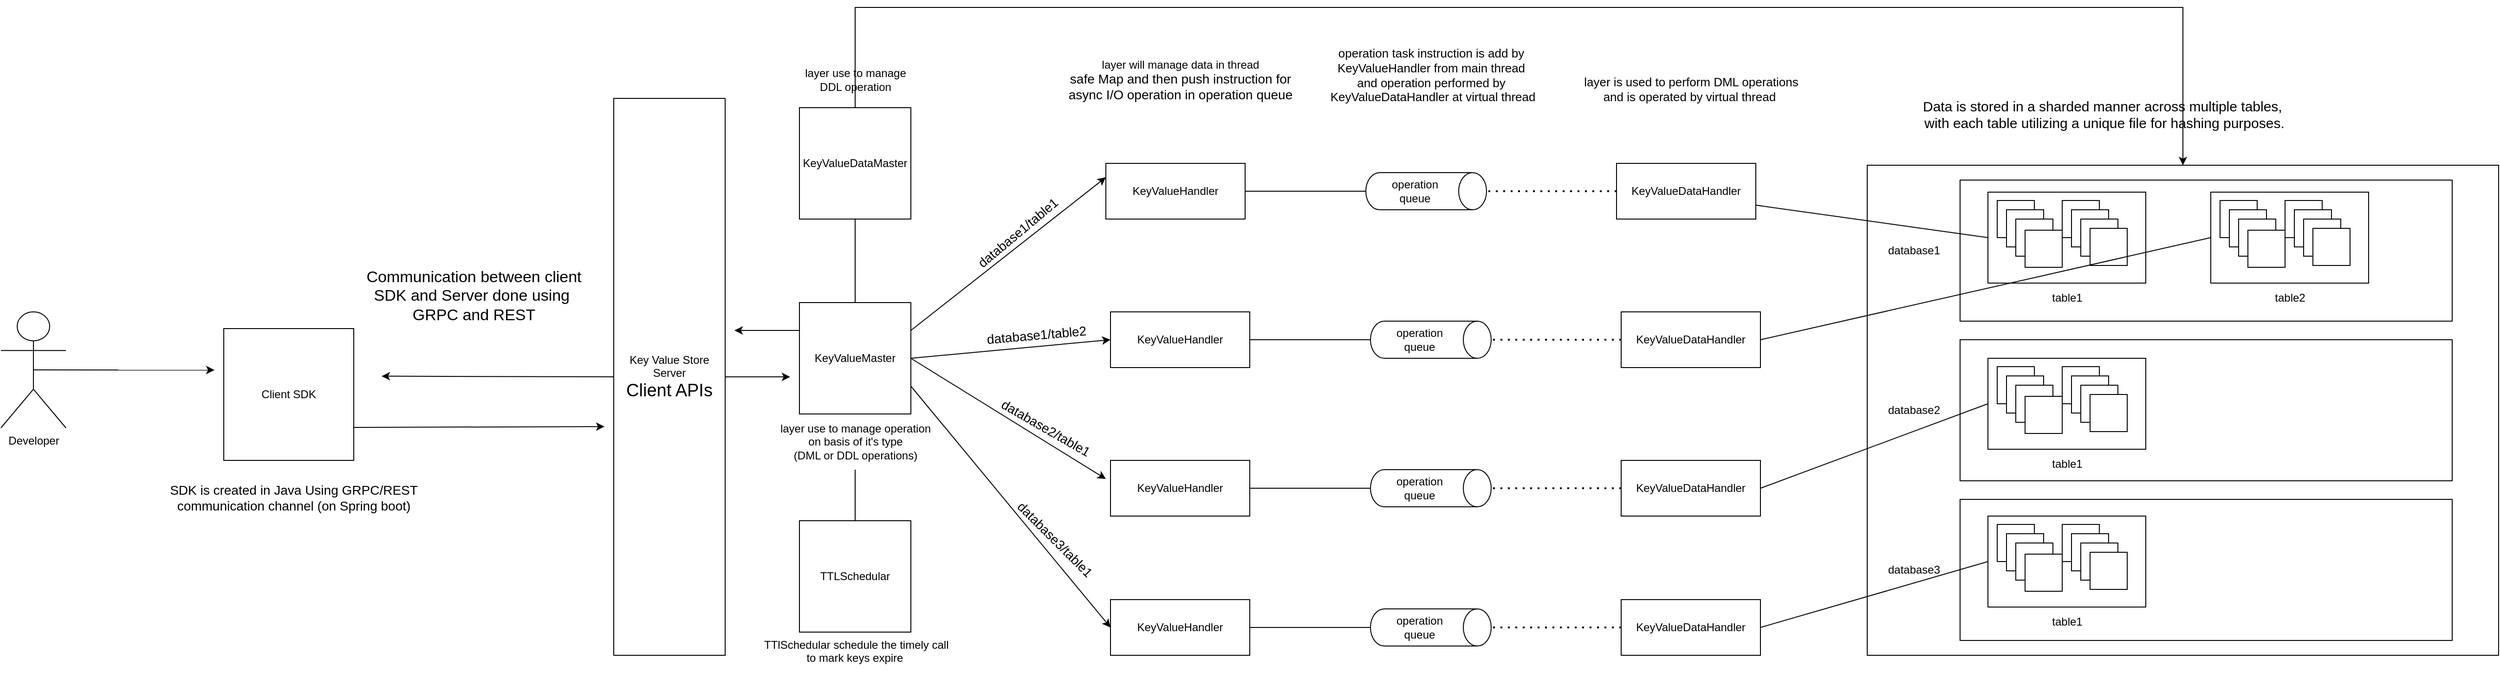 <mxfile version="24.2.1" type="github">
  <diagram name="Page-1" id="otC6UkrBuinHcEKVRlpe">
    <mxGraphModel dx="4115" dy="2175" grid="1" gridSize="10" guides="1" tooltips="1" connect="1" arrows="0" fold="1" page="1" pageScale="1" pageWidth="1100" pageHeight="850" math="0" shadow="0">
      <root>
        <mxCell id="0" />
        <mxCell id="1" parent="0" />
        <mxCell id="kfZi4z5E8rtIzfBgZ30n-23" style="edgeStyle=none;rounded=0;orthogonalLoop=1;jettySize=auto;html=1;exitX=0.5;exitY=0;exitDx=0;exitDy=0;" parent="1" source="kfZi4z5E8rtIzfBgZ30n-21" edge="1">
          <mxGeometry relative="1" as="geometry">
            <mxPoint x="890" y="458" as="targetPoint" />
          </mxGeometry>
        </mxCell>
        <mxCell id="I3hXLlyxJEl5_7HpE7tm-29" style="edgeStyle=none;rounded=0;orthogonalLoop=1;jettySize=auto;html=1;exitX=0.5;exitY=1;exitDx=0;exitDy=0;" parent="1" source="kfZi4z5E8rtIzfBgZ30n-21" edge="1">
          <mxGeometry relative="1" as="geometry">
            <mxPoint x="450" y="457.286" as="targetPoint" />
          </mxGeometry>
        </mxCell>
        <mxCell id="kfZi4z5E8rtIzfBgZ30n-21" value="Key Value Store Server&lt;div style=&quot;font-size: 19px;&quot;&gt;Client APIs&lt;/div&gt;" style="rounded=0;whiteSpace=wrap;html=1;direction=south;" parent="1" vertex="1">
          <mxGeometry x="700" y="158" width="120" height="600" as="geometry" />
        </mxCell>
        <mxCell id="kfZi4z5E8rtIzfBgZ30n-24" style="edgeStyle=none;rounded=0;orthogonalLoop=1;jettySize=auto;html=1;exitX=0;exitY=0.25;exitDx=0;exitDy=0;" parent="1" source="kfZi4z5E8rtIzfBgZ30n-22" edge="1">
          <mxGeometry relative="1" as="geometry">
            <mxPoint x="830" y="408" as="targetPoint" />
          </mxGeometry>
        </mxCell>
        <mxCell id="I3hXLlyxJEl5_7HpE7tm-16" style="edgeStyle=none;rounded=0;orthogonalLoop=1;jettySize=auto;html=1;exitX=1;exitY=0.25;exitDx=0;exitDy=0;entryX=0;entryY=0.25;entryDx=0;entryDy=0;" parent="1" source="kfZi4z5E8rtIzfBgZ30n-22" target="kfZi4z5E8rtIzfBgZ30n-33" edge="1">
          <mxGeometry relative="1" as="geometry">
            <mxPoint x="1230" y="258" as="targetPoint" />
          </mxGeometry>
        </mxCell>
        <mxCell id="I3hXLlyxJEl5_7HpE7tm-17" style="edgeStyle=none;rounded=0;orthogonalLoop=1;jettySize=auto;html=1;exitX=1;exitY=0.5;exitDx=0;exitDy=0;entryX=0;entryY=0.5;entryDx=0;entryDy=0;" parent="1" source="kfZi4z5E8rtIzfBgZ30n-22" target="I3hXLlyxJEl5_7HpE7tm-11" edge="1">
          <mxGeometry relative="1" as="geometry" />
        </mxCell>
        <mxCell id="I3hXLlyxJEl5_7HpE7tm-19" style="edgeStyle=none;rounded=0;orthogonalLoop=1;jettySize=auto;html=1;exitX=1;exitY=0.75;exitDx=0;exitDy=0;entryX=0;entryY=0.5;entryDx=0;entryDy=0;" parent="1" source="kfZi4z5E8rtIzfBgZ30n-22" target="I3hXLlyxJEl5_7HpE7tm-1" edge="1">
          <mxGeometry relative="1" as="geometry" />
        </mxCell>
        <mxCell id="kfZi4z5E8rtIzfBgZ30n-22" value="KeyValueMaster" style="whiteSpace=wrap;html=1;aspect=fixed;" parent="1" vertex="1">
          <mxGeometry x="900" y="378" width="120" height="120" as="geometry" />
        </mxCell>
        <mxCell id="I3hXLlyxJEl5_7HpE7tm-107" style="edgeStyle=orthogonalEdgeStyle;rounded=0;orthogonalLoop=1;jettySize=auto;html=1;exitX=0.5;exitY=0;exitDx=0;exitDy=0;entryX=0.5;entryY=0;entryDx=0;entryDy=0;elbow=vertical;" parent="1" source="kfZi4z5E8rtIzfBgZ30n-26" target="I3hXLlyxJEl5_7HpE7tm-39" edge="1">
          <mxGeometry relative="1" as="geometry">
            <Array as="points">
              <mxPoint x="960" y="60" />
              <mxPoint x="2390" y="60" />
            </Array>
          </mxGeometry>
        </mxCell>
        <mxCell id="kfZi4z5E8rtIzfBgZ30n-26" value="KeyValueDataMaster" style="whiteSpace=wrap;html=1;aspect=fixed;" parent="1" vertex="1">
          <mxGeometry x="900" y="168" width="120" height="120" as="geometry" />
        </mxCell>
        <mxCell id="kfZi4z5E8rtIzfBgZ30n-31" value="" style="endArrow=none;html=1;rounded=0;exitX=0.5;exitY=0;exitDx=0;exitDy=0;entryX=0.5;entryY=1;entryDx=0;entryDy=0;" parent="1" source="kfZi4z5E8rtIzfBgZ30n-22" target="kfZi4z5E8rtIzfBgZ30n-26" edge="1">
          <mxGeometry width="50" height="50" relative="1" as="geometry">
            <mxPoint x="1020" y="438" as="sourcePoint" />
            <mxPoint x="1070" y="388" as="targetPoint" />
          </mxGeometry>
        </mxCell>
        <mxCell id="kfZi4z5E8rtIzfBgZ30n-32" value="layer use to manage&lt;div&gt;DDL operation&lt;/div&gt;" style="text;html=1;align=center;verticalAlign=middle;resizable=0;points=[];autosize=1;strokeColor=none;fillColor=none;" parent="1" vertex="1">
          <mxGeometry x="895" y="118" width="130" height="40" as="geometry" />
        </mxCell>
        <mxCell id="kfZi4z5E8rtIzfBgZ30n-33" value="KeyValueHandler" style="rounded=0;whiteSpace=wrap;html=1;" parent="1" vertex="1">
          <mxGeometry x="1230" y="228" width="150" height="60" as="geometry" />
        </mxCell>
        <mxCell id="kfZi4z5E8rtIzfBgZ30n-34" value="KeyValueDataHandler" style="rounded=0;whiteSpace=wrap;html=1;" parent="1" vertex="1">
          <mxGeometry x="1780" y="228" width="150" height="60" as="geometry" />
        </mxCell>
        <mxCell id="kfZi4z5E8rtIzfBgZ30n-36" value="operation&lt;div&gt;queue&lt;/div&gt;" style="shape=cylinder3;whiteSpace=wrap;html=1;boundedLbl=1;backgroundOutline=1;size=15;direction=south;" parent="1" vertex="1">
          <mxGeometry x="1510" y="238" width="130" height="40" as="geometry" />
        </mxCell>
        <mxCell id="kfZi4z5E8rtIzfBgZ30n-39" value="" style="endArrow=none;dashed=1;html=1;dashPattern=1 3;strokeWidth=2;rounded=0;entryX=0.5;entryY=0;entryDx=0;entryDy=0;entryPerimeter=0;exitX=0;exitY=0.5;exitDx=0;exitDy=0;" parent="1" source="kfZi4z5E8rtIzfBgZ30n-34" target="kfZi4z5E8rtIzfBgZ30n-36" edge="1">
          <mxGeometry width="50" height="50" relative="1" as="geometry">
            <mxPoint x="1290" y="488" as="sourcePoint" />
            <mxPoint x="1340" y="438" as="targetPoint" />
          </mxGeometry>
        </mxCell>
        <mxCell id="kfZi4z5E8rtIzfBgZ30n-40" value="layer will manage data in thread&lt;div style=&quot;font-size: 14px;&quot;&gt;&lt;font style=&quot;font-size: 14px;&quot;&gt;safe Map and then push instruction for&lt;/font&gt;&lt;/div&gt;&lt;div style=&quot;font-size: 14px;&quot;&gt;async I/O operation in operation queue&lt;/div&gt;" style="text;html=1;align=center;verticalAlign=middle;resizable=0;points=[];autosize=1;strokeColor=none;fillColor=none;" parent="1" vertex="1">
          <mxGeometry x="1180" y="108" width="260" height="60" as="geometry" />
        </mxCell>
        <mxCell id="kfZi4z5E8rtIzfBgZ30n-41" value="&lt;font style=&quot;font-size: 13px;&quot;&gt;operation task instruction is add by&lt;/font&gt;&lt;div style=&quot;font-size: 13px;&quot;&gt;&lt;font style=&quot;font-size: 13px;&quot;&gt;KeyValueHandler from main thread&lt;/font&gt;&lt;/div&gt;&lt;div style=&quot;font-size: 13px;&quot;&gt;&lt;font style=&quot;font-size: 13px;&quot;&gt;and operation performed by&lt;/font&gt;&lt;/div&gt;&lt;div style=&quot;font-size: 13px;&quot;&gt;&lt;font style=&quot;font-size: 13px;&quot;&gt;&amp;nbsp;KeyValueDataHandler at virtual thread&lt;/font&gt;&lt;/div&gt;" style="text;html=1;align=center;verticalAlign=middle;resizable=0;points=[];autosize=1;strokeColor=none;fillColor=none;" parent="1" vertex="1">
          <mxGeometry x="1455" y="93" width="250" height="80" as="geometry" />
        </mxCell>
        <mxCell id="I3hXLlyxJEl5_7HpE7tm-1" value="KeyValueHandler" style="rounded=0;whiteSpace=wrap;html=1;" parent="1" vertex="1">
          <mxGeometry x="1235" y="698" width="150" height="60" as="geometry" />
        </mxCell>
        <mxCell id="I3hXLlyxJEl5_7HpE7tm-2" value="KeyValueDataHandler" style="rounded=0;whiteSpace=wrap;html=1;" parent="1" vertex="1">
          <mxGeometry x="1785" y="698" width="150" height="60" as="geometry" />
        </mxCell>
        <mxCell id="I3hXLlyxJEl5_7HpE7tm-3" value="operation&lt;div&gt;queue&lt;/div&gt;" style="shape=cylinder3;whiteSpace=wrap;html=1;boundedLbl=1;backgroundOutline=1;size=15;direction=south;" parent="1" vertex="1">
          <mxGeometry x="1515" y="708" width="130" height="40" as="geometry" />
        </mxCell>
        <mxCell id="I3hXLlyxJEl5_7HpE7tm-5" value="" style="endArrow=none;dashed=1;html=1;dashPattern=1 3;strokeWidth=2;rounded=0;entryX=0.5;entryY=0;entryDx=0;entryDy=0;entryPerimeter=0;exitX=0;exitY=0.5;exitDx=0;exitDy=0;" parent="1" source="I3hXLlyxJEl5_7HpE7tm-2" target="I3hXLlyxJEl5_7HpE7tm-3" edge="1">
          <mxGeometry width="50" height="50" relative="1" as="geometry">
            <mxPoint x="1295" y="958" as="sourcePoint" />
            <mxPoint x="1345" y="908" as="targetPoint" />
          </mxGeometry>
        </mxCell>
        <mxCell id="I3hXLlyxJEl5_7HpE7tm-6" value="KeyValueHandler" style="rounded=0;whiteSpace=wrap;html=1;" parent="1" vertex="1">
          <mxGeometry x="1235" y="548" width="150" height="60" as="geometry" />
        </mxCell>
        <mxCell id="I3hXLlyxJEl5_7HpE7tm-7" value="KeyValueDataHandler" style="rounded=0;whiteSpace=wrap;html=1;" parent="1" vertex="1">
          <mxGeometry x="1785" y="548" width="150" height="60" as="geometry" />
        </mxCell>
        <mxCell id="I3hXLlyxJEl5_7HpE7tm-8" value="operation&lt;div&gt;queue&lt;/div&gt;" style="shape=cylinder3;whiteSpace=wrap;html=1;boundedLbl=1;backgroundOutline=1;size=15;direction=south;" parent="1" vertex="1">
          <mxGeometry x="1515" y="558" width="130" height="40" as="geometry" />
        </mxCell>
        <mxCell id="I3hXLlyxJEl5_7HpE7tm-10" value="" style="endArrow=none;dashed=1;html=1;dashPattern=1 3;strokeWidth=2;rounded=0;entryX=0.5;entryY=0;entryDx=0;entryDy=0;entryPerimeter=0;exitX=0;exitY=0.5;exitDx=0;exitDy=0;" parent="1" source="I3hXLlyxJEl5_7HpE7tm-7" target="I3hXLlyxJEl5_7HpE7tm-8" edge="1">
          <mxGeometry width="50" height="50" relative="1" as="geometry">
            <mxPoint x="1295" y="808" as="sourcePoint" />
            <mxPoint x="1345" y="758" as="targetPoint" />
          </mxGeometry>
        </mxCell>
        <mxCell id="I3hXLlyxJEl5_7HpE7tm-11" value="KeyValueHandler" style="rounded=0;whiteSpace=wrap;html=1;" parent="1" vertex="1">
          <mxGeometry x="1235" y="388" width="150" height="60" as="geometry" />
        </mxCell>
        <mxCell id="I3hXLlyxJEl5_7HpE7tm-12" value="KeyValueDataHandler" style="rounded=0;whiteSpace=wrap;html=1;" parent="1" vertex="1">
          <mxGeometry x="1785" y="388" width="150" height="60" as="geometry" />
        </mxCell>
        <mxCell id="I3hXLlyxJEl5_7HpE7tm-13" value="operation&lt;div&gt;queue&lt;/div&gt;" style="shape=cylinder3;whiteSpace=wrap;html=1;boundedLbl=1;backgroundOutline=1;size=15;direction=south;" parent="1" vertex="1">
          <mxGeometry x="1515" y="398" width="130" height="40" as="geometry" />
        </mxCell>
        <mxCell id="I3hXLlyxJEl5_7HpE7tm-15" value="" style="endArrow=none;dashed=1;html=1;dashPattern=1 3;strokeWidth=2;rounded=0;entryX=0.5;entryY=0;entryDx=0;entryDy=0;entryPerimeter=0;exitX=0;exitY=0.5;exitDx=0;exitDy=0;" parent="1" source="I3hXLlyxJEl5_7HpE7tm-12" target="I3hXLlyxJEl5_7HpE7tm-13" edge="1">
          <mxGeometry width="50" height="50" relative="1" as="geometry">
            <mxPoint x="1295" y="648" as="sourcePoint" />
            <mxPoint x="1345" y="598" as="targetPoint" />
          </mxGeometry>
        </mxCell>
        <mxCell id="I3hXLlyxJEl5_7HpE7tm-20" value="database1/table1" style="text;html=1;align=center;verticalAlign=middle;resizable=0;points=[];autosize=1;strokeColor=none;fillColor=none;spacing=3;fontSize=14;rotation=-40;" parent="1" vertex="1">
          <mxGeometry x="1070" y="288" width="130" height="30" as="geometry" />
        </mxCell>
        <mxCell id="I3hXLlyxJEl5_7HpE7tm-21" value="&lt;font style=&quot;font-size: 14px;&quot;&gt;database1/table2&lt;/font&gt;" style="text;html=1;align=center;verticalAlign=middle;resizable=0;points=[];autosize=1;strokeColor=none;fillColor=none;rotation=-5;" parent="1" vertex="1">
          <mxGeometry x="1090" y="398" width="130" height="30" as="geometry" />
        </mxCell>
        <mxCell id="I3hXLlyxJEl5_7HpE7tm-23" value="" style="edgeStyle=none;rounded=0;orthogonalLoop=1;jettySize=auto;html=1;exitX=1;exitY=0.5;exitDx=0;exitDy=0;" parent="1" source="kfZi4z5E8rtIzfBgZ30n-22" edge="1">
          <mxGeometry relative="1" as="geometry">
            <mxPoint x="1020" y="438" as="sourcePoint" />
            <mxPoint x="1230" y="568" as="targetPoint" />
          </mxGeometry>
        </mxCell>
        <mxCell id="I3hXLlyxJEl5_7HpE7tm-22" value="&lt;font style=&quot;font-size: 14px;&quot;&gt;database2/table1&lt;/font&gt;" style="text;html=1;align=center;verticalAlign=middle;resizable=0;points=[];autosize=1;strokeColor=none;fillColor=none;rotation=30;" parent="1" vertex="1">
          <mxGeometry x="1100" y="498" width="130" height="30" as="geometry" />
        </mxCell>
        <mxCell id="I3hXLlyxJEl5_7HpE7tm-24" value="&lt;font style=&quot;font-size: 14px;&quot;&gt;database3/table1&lt;/font&gt;" style="text;html=1;align=center;verticalAlign=middle;resizable=0;points=[];autosize=1;strokeColor=none;fillColor=none;rotation=45;" parent="1" vertex="1">
          <mxGeometry x="1110" y="618" width="130" height="30" as="geometry" />
        </mxCell>
        <mxCell id="I3hXLlyxJEl5_7HpE7tm-31" style="edgeStyle=none;rounded=0;orthogonalLoop=1;jettySize=auto;html=1;exitX=1;exitY=0.75;exitDx=0;exitDy=0;" parent="1" source="I3hXLlyxJEl5_7HpE7tm-26" edge="1">
          <mxGeometry relative="1" as="geometry">
            <mxPoint x="690" y="511.571" as="targetPoint" />
          </mxGeometry>
        </mxCell>
        <mxCell id="I3hXLlyxJEl5_7HpE7tm-26" value="Client SDK" style="rounded=0;whiteSpace=wrap;html=1;" parent="1" vertex="1">
          <mxGeometry x="280" y="406" width="140" height="142" as="geometry" />
        </mxCell>
        <mxCell id="I3hXLlyxJEl5_7HpE7tm-36" style="edgeStyle=none;rounded=0;orthogonalLoop=1;jettySize=auto;html=1;exitX=0.5;exitY=0.5;exitDx=0;exitDy=0;exitPerimeter=0;" parent="1" source="I3hXLlyxJEl5_7HpE7tm-27" edge="1">
          <mxGeometry relative="1" as="geometry">
            <mxPoint x="270" y="450.632" as="targetPoint" />
          </mxGeometry>
        </mxCell>
        <mxCell id="I3hXLlyxJEl5_7HpE7tm-27" value="Developer" style="shape=umlActor;verticalLabelPosition=bottom;verticalAlign=top;html=1;outlineConnect=0;" parent="1" vertex="1">
          <mxGeometry x="40" y="388" width="70" height="125" as="geometry" />
        </mxCell>
        <mxCell id="I3hXLlyxJEl5_7HpE7tm-35" value="&lt;font style=&quot;font-size: 17px;&quot;&gt;Communication between client&lt;br&gt;SDK and Server done using&amp;nbsp;&lt;/font&gt;&lt;div style=&quot;font-size: 17px;&quot;&gt;&lt;font style=&quot;font-size: 17px;&quot;&gt;GRPC and REST&lt;/font&gt;&lt;/div&gt;" style="text;html=1;align=center;verticalAlign=middle;resizable=0;points=[];autosize=1;strokeColor=none;fillColor=none;" parent="1" vertex="1">
          <mxGeometry x="419" y="336" width="260" height="70" as="geometry" />
        </mxCell>
        <mxCell id="I3hXLlyxJEl5_7HpE7tm-37" value="SDK is created in Java Using GRPC/REST&lt;div style=&quot;font-size: 14px;&quot;&gt;communication channel (on Spring boot)&lt;/div&gt;" style="text;html=1;align=center;verticalAlign=middle;resizable=0;points=[];autosize=1;strokeColor=none;fillColor=none;fontSize=14;" parent="1" vertex="1">
          <mxGeometry x="210" y="563" width="290" height="50" as="geometry" />
        </mxCell>
        <mxCell id="I3hXLlyxJEl5_7HpE7tm-38" value="layer is used to perform DML operations&lt;div style=&quot;font-size: 13px;&quot;&gt;and is operated by virtual thread&amp;nbsp;&lt;/div&gt;" style="text;html=1;align=center;verticalAlign=middle;resizable=0;points=[];autosize=1;strokeColor=none;fillColor=none;fontSize=13;" parent="1" vertex="1">
          <mxGeometry x="1735" y="128" width="250" height="40" as="geometry" />
        </mxCell>
        <mxCell id="I3hXLlyxJEl5_7HpE7tm-39" value="" style="rounded=0;whiteSpace=wrap;html=1;" parent="1" vertex="1">
          <mxGeometry x="2050" y="230" width="680" height="528" as="geometry" />
        </mxCell>
        <mxCell id="I3hXLlyxJEl5_7HpE7tm-43" value="" style="rounded=0;whiteSpace=wrap;html=1;" parent="1" vertex="1">
          <mxGeometry x="2150" y="246" width="530" height="152" as="geometry" />
        </mxCell>
        <mxCell id="I3hXLlyxJEl5_7HpE7tm-44" value="" style="rounded=0;whiteSpace=wrap;html=1;" parent="1" vertex="1">
          <mxGeometry x="2150" y="590" width="530" height="152" as="geometry" />
        </mxCell>
        <mxCell id="I3hXLlyxJEl5_7HpE7tm-45" value="" style="rounded=0;whiteSpace=wrap;html=1;" parent="1" vertex="1">
          <mxGeometry x="2150" y="418" width="530" height="152" as="geometry" />
        </mxCell>
        <mxCell id="I3hXLlyxJEl5_7HpE7tm-47" value="" style="rounded=0;whiteSpace=wrap;html=1;" parent="1" vertex="1">
          <mxGeometry x="2180" y="259" width="170" height="98" as="geometry" />
        </mxCell>
        <mxCell id="I3hXLlyxJEl5_7HpE7tm-49" value="" style="whiteSpace=wrap;html=1;aspect=fixed;" parent="1" vertex="1">
          <mxGeometry x="2190" y="268" width="40" height="40" as="geometry" />
        </mxCell>
        <mxCell id="I3hXLlyxJEl5_7HpE7tm-50" value="" style="whiteSpace=wrap;html=1;aspect=fixed;" parent="1" vertex="1">
          <mxGeometry x="2200" y="278" width="40" height="40" as="geometry" />
        </mxCell>
        <mxCell id="I3hXLlyxJEl5_7HpE7tm-51" value="" style="whiteSpace=wrap;html=1;aspect=fixed;" parent="1" vertex="1">
          <mxGeometry x="2210" y="288" width="40" height="40" as="geometry" />
        </mxCell>
        <mxCell id="I3hXLlyxJEl5_7HpE7tm-52" value="" style="whiteSpace=wrap;html=1;aspect=fixed;" parent="1" vertex="1">
          <mxGeometry x="2260" y="268" width="40" height="40" as="geometry" />
        </mxCell>
        <mxCell id="I3hXLlyxJEl5_7HpE7tm-53" value="" style="whiteSpace=wrap;html=1;aspect=fixed;" parent="1" vertex="1">
          <mxGeometry x="2220" y="300" width="40" height="40" as="geometry" />
        </mxCell>
        <mxCell id="I3hXLlyxJEl5_7HpE7tm-54" value="" style="whiteSpace=wrap;html=1;aspect=fixed;" parent="1" vertex="1">
          <mxGeometry x="2270" y="278" width="40" height="40" as="geometry" />
        </mxCell>
        <mxCell id="I3hXLlyxJEl5_7HpE7tm-55" value="" style="whiteSpace=wrap;html=1;aspect=fixed;" parent="1" vertex="1">
          <mxGeometry x="2280" y="288" width="40" height="40" as="geometry" />
        </mxCell>
        <mxCell id="I3hXLlyxJEl5_7HpE7tm-56" value="" style="whiteSpace=wrap;html=1;aspect=fixed;" parent="1" vertex="1">
          <mxGeometry x="2290" y="298" width="40" height="40" as="geometry" />
        </mxCell>
        <mxCell id="I3hXLlyxJEl5_7HpE7tm-57" value="database1" style="text;html=1;align=center;verticalAlign=middle;resizable=0;points=[];autosize=1;strokeColor=none;fillColor=none;" parent="1" vertex="1">
          <mxGeometry x="2060" y="307" width="80" height="30" as="geometry" />
        </mxCell>
        <mxCell id="I3hXLlyxJEl5_7HpE7tm-58" value="database2" style="text;html=1;align=center;verticalAlign=middle;resizable=0;points=[];autosize=1;strokeColor=none;fillColor=none;" parent="1" vertex="1">
          <mxGeometry x="2060" y="479" width="80" height="30" as="geometry" />
        </mxCell>
        <mxCell id="I3hXLlyxJEl5_7HpE7tm-59" value="database3" style="text;html=1;align=center;verticalAlign=middle;resizable=0;points=[];autosize=1;strokeColor=none;fillColor=none;" parent="1" vertex="1">
          <mxGeometry x="2060" y="651" width="80" height="30" as="geometry" />
        </mxCell>
        <mxCell id="I3hXLlyxJEl5_7HpE7tm-60" value="table1" style="text;html=1;align=center;verticalAlign=middle;resizable=0;points=[];autosize=1;strokeColor=none;fillColor=none;" parent="1" vertex="1">
          <mxGeometry x="2235" y="358" width="60" height="30" as="geometry" />
        </mxCell>
        <mxCell id="I3hXLlyxJEl5_7HpE7tm-62" value="" style="rounded=0;whiteSpace=wrap;html=1;" parent="1" vertex="1">
          <mxGeometry x="2420" y="259" width="170" height="98" as="geometry" />
        </mxCell>
        <mxCell id="I3hXLlyxJEl5_7HpE7tm-63" value="" style="whiteSpace=wrap;html=1;aspect=fixed;" parent="1" vertex="1">
          <mxGeometry x="2430" y="268" width="40" height="40" as="geometry" />
        </mxCell>
        <mxCell id="I3hXLlyxJEl5_7HpE7tm-64" value="" style="whiteSpace=wrap;html=1;aspect=fixed;" parent="1" vertex="1">
          <mxGeometry x="2440" y="278" width="40" height="40" as="geometry" />
        </mxCell>
        <mxCell id="I3hXLlyxJEl5_7HpE7tm-65" value="" style="whiteSpace=wrap;html=1;aspect=fixed;" parent="1" vertex="1">
          <mxGeometry x="2450" y="288" width="40" height="40" as="geometry" />
        </mxCell>
        <mxCell id="I3hXLlyxJEl5_7HpE7tm-66" value="" style="whiteSpace=wrap;html=1;aspect=fixed;" parent="1" vertex="1">
          <mxGeometry x="2500" y="268" width="40" height="40" as="geometry" />
        </mxCell>
        <mxCell id="I3hXLlyxJEl5_7HpE7tm-67" value="" style="whiteSpace=wrap;html=1;aspect=fixed;" parent="1" vertex="1">
          <mxGeometry x="2460" y="300" width="40" height="40" as="geometry" />
        </mxCell>
        <mxCell id="I3hXLlyxJEl5_7HpE7tm-68" value="" style="whiteSpace=wrap;html=1;aspect=fixed;" parent="1" vertex="1">
          <mxGeometry x="2510" y="278" width="40" height="40" as="geometry" />
        </mxCell>
        <mxCell id="I3hXLlyxJEl5_7HpE7tm-69" value="" style="whiteSpace=wrap;html=1;aspect=fixed;" parent="1" vertex="1">
          <mxGeometry x="2520" y="288" width="40" height="40" as="geometry" />
        </mxCell>
        <mxCell id="I3hXLlyxJEl5_7HpE7tm-70" value="" style="whiteSpace=wrap;html=1;aspect=fixed;" parent="1" vertex="1">
          <mxGeometry x="2530" y="298" width="40" height="40" as="geometry" />
        </mxCell>
        <mxCell id="I3hXLlyxJEl5_7HpE7tm-71" value="table2" style="text;html=1;align=center;verticalAlign=middle;resizable=0;points=[];autosize=1;strokeColor=none;fillColor=none;" parent="1" vertex="1">
          <mxGeometry x="2475" y="358" width="60" height="30" as="geometry" />
        </mxCell>
        <mxCell id="I3hXLlyxJEl5_7HpE7tm-72" value="" style="rounded=0;whiteSpace=wrap;html=1;" parent="1" vertex="1">
          <mxGeometry x="2180" y="438" width="170" height="98" as="geometry" />
        </mxCell>
        <mxCell id="I3hXLlyxJEl5_7HpE7tm-73" value="" style="whiteSpace=wrap;html=1;aspect=fixed;" parent="1" vertex="1">
          <mxGeometry x="2190" y="447" width="40" height="40" as="geometry" />
        </mxCell>
        <mxCell id="I3hXLlyxJEl5_7HpE7tm-74" value="" style="whiteSpace=wrap;html=1;aspect=fixed;" parent="1" vertex="1">
          <mxGeometry x="2200" y="457" width="40" height="40" as="geometry" />
        </mxCell>
        <mxCell id="I3hXLlyxJEl5_7HpE7tm-75" value="" style="whiteSpace=wrap;html=1;aspect=fixed;" parent="1" vertex="1">
          <mxGeometry x="2210" y="467" width="40" height="40" as="geometry" />
        </mxCell>
        <mxCell id="I3hXLlyxJEl5_7HpE7tm-76" value="" style="whiteSpace=wrap;html=1;aspect=fixed;" parent="1" vertex="1">
          <mxGeometry x="2260" y="447" width="40" height="40" as="geometry" />
        </mxCell>
        <mxCell id="I3hXLlyxJEl5_7HpE7tm-77" value="" style="whiteSpace=wrap;html=1;aspect=fixed;" parent="1" vertex="1">
          <mxGeometry x="2220" y="479" width="40" height="40" as="geometry" />
        </mxCell>
        <mxCell id="I3hXLlyxJEl5_7HpE7tm-78" value="" style="whiteSpace=wrap;html=1;aspect=fixed;" parent="1" vertex="1">
          <mxGeometry x="2270" y="457" width="40" height="40" as="geometry" />
        </mxCell>
        <mxCell id="I3hXLlyxJEl5_7HpE7tm-79" value="" style="whiteSpace=wrap;html=1;aspect=fixed;" parent="1" vertex="1">
          <mxGeometry x="2280" y="467" width="40" height="40" as="geometry" />
        </mxCell>
        <mxCell id="I3hXLlyxJEl5_7HpE7tm-80" value="" style="whiteSpace=wrap;html=1;aspect=fixed;" parent="1" vertex="1">
          <mxGeometry x="2290" y="477" width="40" height="40" as="geometry" />
        </mxCell>
        <mxCell id="I3hXLlyxJEl5_7HpE7tm-81" value="table1" style="text;html=1;align=center;verticalAlign=middle;resizable=0;points=[];autosize=1;strokeColor=none;fillColor=none;" parent="1" vertex="1">
          <mxGeometry x="2235" y="537" width="60" height="30" as="geometry" />
        </mxCell>
        <mxCell id="I3hXLlyxJEl5_7HpE7tm-82" value="" style="rounded=0;whiteSpace=wrap;html=1;" parent="1" vertex="1">
          <mxGeometry x="2180" y="608" width="170" height="98" as="geometry" />
        </mxCell>
        <mxCell id="I3hXLlyxJEl5_7HpE7tm-83" value="" style="whiteSpace=wrap;html=1;aspect=fixed;" parent="1" vertex="1">
          <mxGeometry x="2190" y="617" width="40" height="40" as="geometry" />
        </mxCell>
        <mxCell id="I3hXLlyxJEl5_7HpE7tm-84" value="" style="whiteSpace=wrap;html=1;aspect=fixed;" parent="1" vertex="1">
          <mxGeometry x="2200" y="627" width="40" height="40" as="geometry" />
        </mxCell>
        <mxCell id="I3hXLlyxJEl5_7HpE7tm-85" value="" style="whiteSpace=wrap;html=1;aspect=fixed;" parent="1" vertex="1">
          <mxGeometry x="2210" y="637" width="40" height="40" as="geometry" />
        </mxCell>
        <mxCell id="I3hXLlyxJEl5_7HpE7tm-86" value="" style="whiteSpace=wrap;html=1;aspect=fixed;" parent="1" vertex="1">
          <mxGeometry x="2260" y="617" width="40" height="40" as="geometry" />
        </mxCell>
        <mxCell id="I3hXLlyxJEl5_7HpE7tm-87" value="" style="whiteSpace=wrap;html=1;aspect=fixed;" parent="1" vertex="1">
          <mxGeometry x="2220" y="649" width="40" height="40" as="geometry" />
        </mxCell>
        <mxCell id="I3hXLlyxJEl5_7HpE7tm-88" value="" style="whiteSpace=wrap;html=1;aspect=fixed;" parent="1" vertex="1">
          <mxGeometry x="2270" y="627" width="40" height="40" as="geometry" />
        </mxCell>
        <mxCell id="I3hXLlyxJEl5_7HpE7tm-89" value="" style="whiteSpace=wrap;html=1;aspect=fixed;" parent="1" vertex="1">
          <mxGeometry x="2280" y="637" width="40" height="40" as="geometry" />
        </mxCell>
        <mxCell id="I3hXLlyxJEl5_7HpE7tm-90" value="" style="whiteSpace=wrap;html=1;aspect=fixed;" parent="1" vertex="1">
          <mxGeometry x="2290" y="647" width="40" height="40" as="geometry" />
        </mxCell>
        <mxCell id="I3hXLlyxJEl5_7HpE7tm-91" value="table1" style="text;html=1;align=center;verticalAlign=middle;resizable=0;points=[];autosize=1;strokeColor=none;fillColor=none;" parent="1" vertex="1">
          <mxGeometry x="2235" y="707" width="60" height="30" as="geometry" />
        </mxCell>
        <mxCell id="I3hXLlyxJEl5_7HpE7tm-98" value="" style="endArrow=none;html=1;rounded=0;curved=1;entryX=1;entryY=0.75;entryDx=0;entryDy=0;exitX=0;exitY=0.5;exitDx=0;exitDy=0;" parent="1" source="I3hXLlyxJEl5_7HpE7tm-47" target="kfZi4z5E8rtIzfBgZ30n-34" edge="1">
          <mxGeometry width="50" height="50" relative="1" as="geometry">
            <mxPoint x="1780" y="380" as="sourcePoint" />
            <mxPoint x="1830" y="330" as="targetPoint" />
          </mxGeometry>
        </mxCell>
        <mxCell id="I3hXLlyxJEl5_7HpE7tm-99" value="" style="endArrow=none;html=1;rounded=0;curved=1;entryX=1;entryY=0.5;entryDx=0;entryDy=0;exitX=0;exitY=0.5;exitDx=0;exitDy=0;" parent="1" source="I3hXLlyxJEl5_7HpE7tm-62" target="I3hXLlyxJEl5_7HpE7tm-12" edge="1">
          <mxGeometry width="50" height="50" relative="1" as="geometry">
            <mxPoint x="1780" y="380" as="sourcePoint" />
            <mxPoint x="1830" y="330" as="targetPoint" />
          </mxGeometry>
        </mxCell>
        <mxCell id="I3hXLlyxJEl5_7HpE7tm-101" value="" style="endArrow=none;html=1;rounded=0;curved=1;entryX=1;entryY=0.5;entryDx=0;entryDy=0;exitX=0;exitY=0.5;exitDx=0;exitDy=0;" parent="1" source="I3hXLlyxJEl5_7HpE7tm-72" target="I3hXLlyxJEl5_7HpE7tm-7" edge="1">
          <mxGeometry width="50" height="50" relative="1" as="geometry">
            <mxPoint x="1780" y="380" as="sourcePoint" />
            <mxPoint x="1830" y="330" as="targetPoint" />
          </mxGeometry>
        </mxCell>
        <mxCell id="I3hXLlyxJEl5_7HpE7tm-103" value="" style="endArrow=none;html=1;rounded=0;curved=1;exitX=1;exitY=0.5;exitDx=0;exitDy=0;entryX=0;entryY=0.5;entryDx=0;entryDy=0;" parent="1" source="I3hXLlyxJEl5_7HpE7tm-2" target="I3hXLlyxJEl5_7HpE7tm-82" edge="1">
          <mxGeometry width="50" height="50" relative="1" as="geometry">
            <mxPoint x="1780" y="510" as="sourcePoint" />
            <mxPoint x="1830" y="460" as="targetPoint" />
          </mxGeometry>
        </mxCell>
        <mxCell id="I3hXLlyxJEl5_7HpE7tm-108" value="&lt;span style=&quot;font-size: 15px;&quot;&gt;Data is stored in a sharded manner across multiple tables,&amp;nbsp;&lt;/span&gt;&lt;div&gt;&lt;span style=&quot;font-size: 15px;&quot;&gt;with each table utilizing a unique file for hashing purposes.&lt;/span&gt;&lt;br&gt;&lt;/div&gt;" style="text;html=1;align=center;verticalAlign=middle;resizable=0;points=[];autosize=1;strokeColor=none;fillColor=none;" parent="1" vertex="1">
          <mxGeometry x="2100" y="150" width="410" height="50" as="geometry" />
        </mxCell>
        <mxCell id="I3hXLlyxJEl5_7HpE7tm-109" value="" style="endArrow=none;html=1;rounded=0;elbow=vertical;exitX=1;exitY=0.5;exitDx=0;exitDy=0;entryX=0.5;entryY=1;entryDx=0;entryDy=0;entryPerimeter=0;" parent="1" source="kfZi4z5E8rtIzfBgZ30n-33" target="kfZi4z5E8rtIzfBgZ30n-36" edge="1">
          <mxGeometry width="50" height="50" relative="1" as="geometry">
            <mxPoint x="1610" y="610" as="sourcePoint" />
            <mxPoint x="1660" y="560" as="targetPoint" />
          </mxGeometry>
        </mxCell>
        <mxCell id="I3hXLlyxJEl5_7HpE7tm-110" value="" style="endArrow=none;html=1;rounded=0;elbow=vertical;exitX=1;exitY=0.5;exitDx=0;exitDy=0;entryX=0.5;entryY=1;entryDx=0;entryDy=0;entryPerimeter=0;" parent="1" source="I3hXLlyxJEl5_7HpE7tm-11" target="I3hXLlyxJEl5_7HpE7tm-13" edge="1">
          <mxGeometry width="50" height="50" relative="1" as="geometry">
            <mxPoint x="1390" y="268" as="sourcePoint" />
            <mxPoint x="1510" y="380" as="targetPoint" />
          </mxGeometry>
        </mxCell>
        <mxCell id="I3hXLlyxJEl5_7HpE7tm-111" value="" style="endArrow=none;html=1;rounded=0;elbow=vertical;exitX=1;exitY=0.5;exitDx=0;exitDy=0;entryX=0.5;entryY=1;entryDx=0;entryDy=0;entryPerimeter=0;" parent="1" source="I3hXLlyxJEl5_7HpE7tm-6" target="I3hXLlyxJEl5_7HpE7tm-8" edge="1">
          <mxGeometry width="50" height="50" relative="1" as="geometry">
            <mxPoint x="1400" y="278" as="sourcePoint" />
            <mxPoint x="1530" y="278" as="targetPoint" />
          </mxGeometry>
        </mxCell>
        <mxCell id="I3hXLlyxJEl5_7HpE7tm-112" value="" style="endArrow=none;html=1;rounded=0;elbow=vertical;exitX=1;exitY=0.5;exitDx=0;exitDy=0;entryX=0.5;entryY=1;entryDx=0;entryDy=0;entryPerimeter=0;" parent="1" source="I3hXLlyxJEl5_7HpE7tm-1" target="I3hXLlyxJEl5_7HpE7tm-3" edge="1">
          <mxGeometry width="50" height="50" relative="1" as="geometry">
            <mxPoint x="1410" y="288" as="sourcePoint" />
            <mxPoint x="1540" y="288" as="targetPoint" />
          </mxGeometry>
        </mxCell>
        <mxCell id="-vWsAmTcV8hF1JC1MyDr-1" value="TTLSchedular" style="whiteSpace=wrap;html=1;aspect=fixed;" vertex="1" parent="1">
          <mxGeometry x="900" y="613" width="120" height="120" as="geometry" />
        </mxCell>
        <mxCell id="-vWsAmTcV8hF1JC1MyDr-2" style="edgeStyle=none;rounded=0;orthogonalLoop=1;jettySize=auto;html=1;exitX=1;exitY=0.5;exitDx=0;exitDy=0;" edge="1" parent="1" source="-vWsAmTcV8hF1JC1MyDr-1" target="-vWsAmTcV8hF1JC1MyDr-1">
          <mxGeometry relative="1" as="geometry" />
        </mxCell>
        <mxCell id="-vWsAmTcV8hF1JC1MyDr-7" value="&lt;div style=&quot;text-align: center;&quot;&gt;&lt;span style=&quot;background-color: initial; text-wrap: nowrap;&quot;&gt;TTlSchedular schedule the timely call&lt;/span&gt;&lt;/div&gt;&lt;div style=&quot;text-align: center;&quot;&gt;&lt;span style=&quot;background-color: initial; text-wrap: nowrap;&quot;&gt;to mark keys expire&amp;nbsp;&lt;/span&gt;&lt;/div&gt;" style="text;whiteSpace=wrap;html=1;" vertex="1" parent="1">
          <mxGeometry x="860" y="733" width="200" height="70" as="geometry" />
        </mxCell>
        <mxCell id="-vWsAmTcV8hF1JC1MyDr-9" value="" style="endArrow=none;html=1;rounded=0;entryX=0.5;entryY=0;entryDx=0;entryDy=0;exitX=0.5;exitY=1;exitDx=0;exitDy=0;" edge="1" parent="1" source="kfZi4z5E8rtIzfBgZ30n-25" target="-vWsAmTcV8hF1JC1MyDr-1">
          <mxGeometry width="50" height="50" relative="1" as="geometry">
            <mxPoint x="850" y="510" as="sourcePoint" />
            <mxPoint x="970" y="298" as="targetPoint" />
          </mxGeometry>
        </mxCell>
        <mxCell id="-vWsAmTcV8hF1JC1MyDr-10" value="" style="endArrow=none;html=1;rounded=0;entryX=0.5;entryY=0;entryDx=0;entryDy=0;exitX=0.5;exitY=1;exitDx=0;exitDy=0;" edge="1" parent="1" source="kfZi4z5E8rtIzfBgZ30n-22" target="kfZi4z5E8rtIzfBgZ30n-25">
          <mxGeometry width="50" height="50" relative="1" as="geometry">
            <mxPoint x="960" y="498" as="sourcePoint" />
            <mxPoint x="960" y="613" as="targetPoint" />
          </mxGeometry>
        </mxCell>
        <mxCell id="kfZi4z5E8rtIzfBgZ30n-25" value="layer use to manage operation&lt;div&gt;on basis of it&#39;s type&lt;/div&gt;&lt;div&gt;(DML or DDL operations)&lt;/div&gt;" style="text;html=1;align=center;verticalAlign=middle;resizable=0;points=[];autosize=1;strokeColor=none;fillColor=none;" parent="1" vertex="1">
          <mxGeometry x="865" y="498" width="190" height="60" as="geometry" />
        </mxCell>
      </root>
    </mxGraphModel>
  </diagram>
</mxfile>
